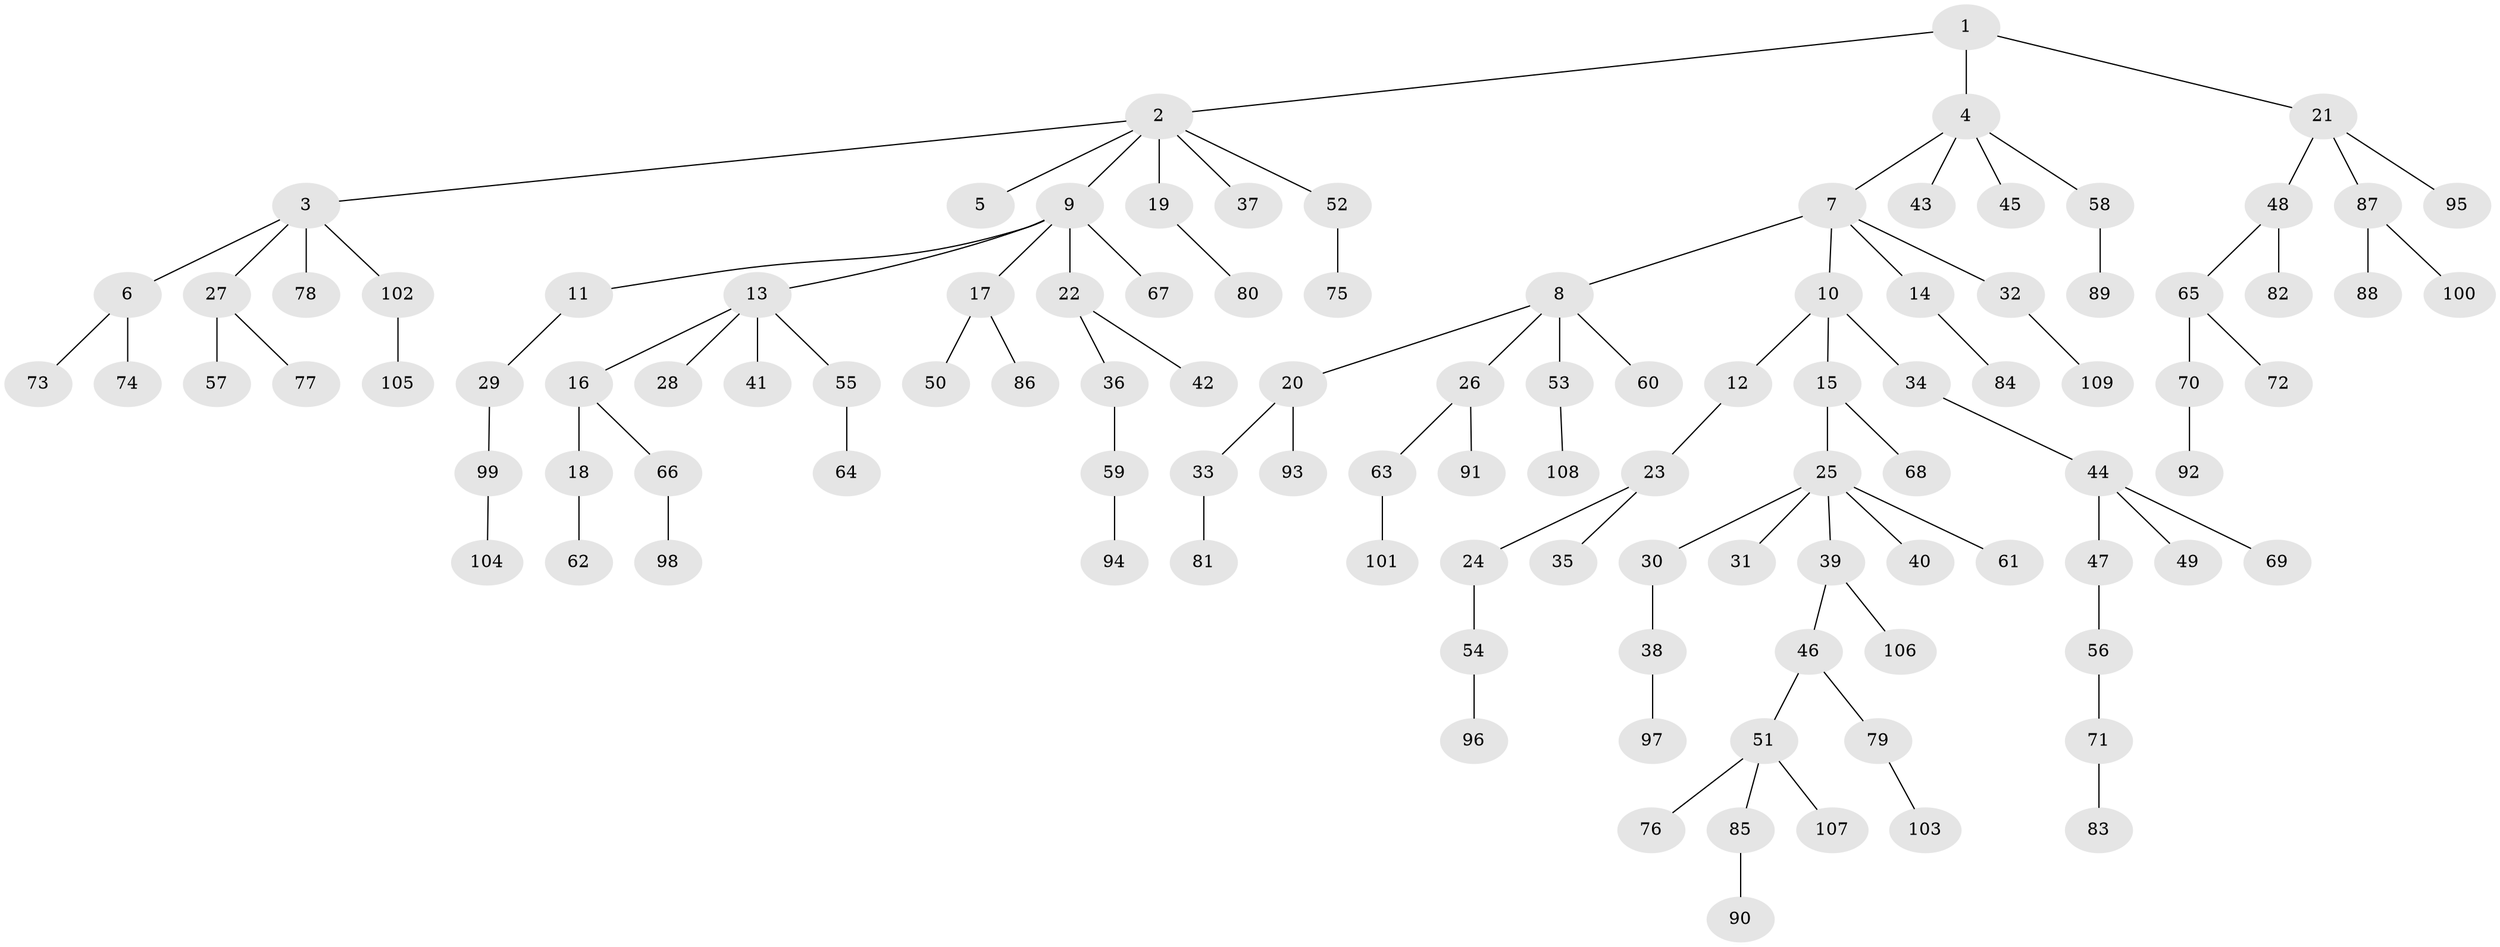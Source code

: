 // coarse degree distribution, {3: 0.09210526315789473, 7: 0.039473684210526314, 4: 0.06578947368421052, 5: 0.05263157894736842, 1: 0.6052631578947368, 2: 0.14473684210526316}
// Generated by graph-tools (version 1.1) at 2025/24/03/03/25 07:24:06]
// undirected, 109 vertices, 108 edges
graph export_dot {
graph [start="1"]
  node [color=gray90,style=filled];
  1;
  2;
  3;
  4;
  5;
  6;
  7;
  8;
  9;
  10;
  11;
  12;
  13;
  14;
  15;
  16;
  17;
  18;
  19;
  20;
  21;
  22;
  23;
  24;
  25;
  26;
  27;
  28;
  29;
  30;
  31;
  32;
  33;
  34;
  35;
  36;
  37;
  38;
  39;
  40;
  41;
  42;
  43;
  44;
  45;
  46;
  47;
  48;
  49;
  50;
  51;
  52;
  53;
  54;
  55;
  56;
  57;
  58;
  59;
  60;
  61;
  62;
  63;
  64;
  65;
  66;
  67;
  68;
  69;
  70;
  71;
  72;
  73;
  74;
  75;
  76;
  77;
  78;
  79;
  80;
  81;
  82;
  83;
  84;
  85;
  86;
  87;
  88;
  89;
  90;
  91;
  92;
  93;
  94;
  95;
  96;
  97;
  98;
  99;
  100;
  101;
  102;
  103;
  104;
  105;
  106;
  107;
  108;
  109;
  1 -- 2;
  1 -- 4;
  1 -- 21;
  2 -- 3;
  2 -- 5;
  2 -- 9;
  2 -- 19;
  2 -- 37;
  2 -- 52;
  3 -- 6;
  3 -- 27;
  3 -- 78;
  3 -- 102;
  4 -- 7;
  4 -- 43;
  4 -- 45;
  4 -- 58;
  6 -- 73;
  6 -- 74;
  7 -- 8;
  7 -- 10;
  7 -- 14;
  7 -- 32;
  8 -- 20;
  8 -- 26;
  8 -- 53;
  8 -- 60;
  9 -- 11;
  9 -- 13;
  9 -- 17;
  9 -- 22;
  9 -- 67;
  10 -- 12;
  10 -- 15;
  10 -- 34;
  11 -- 29;
  12 -- 23;
  13 -- 16;
  13 -- 28;
  13 -- 41;
  13 -- 55;
  14 -- 84;
  15 -- 25;
  15 -- 68;
  16 -- 18;
  16 -- 66;
  17 -- 50;
  17 -- 86;
  18 -- 62;
  19 -- 80;
  20 -- 33;
  20 -- 93;
  21 -- 48;
  21 -- 87;
  21 -- 95;
  22 -- 36;
  22 -- 42;
  23 -- 24;
  23 -- 35;
  24 -- 54;
  25 -- 30;
  25 -- 31;
  25 -- 39;
  25 -- 40;
  25 -- 61;
  26 -- 63;
  26 -- 91;
  27 -- 57;
  27 -- 77;
  29 -- 99;
  30 -- 38;
  32 -- 109;
  33 -- 81;
  34 -- 44;
  36 -- 59;
  38 -- 97;
  39 -- 46;
  39 -- 106;
  44 -- 47;
  44 -- 49;
  44 -- 69;
  46 -- 51;
  46 -- 79;
  47 -- 56;
  48 -- 65;
  48 -- 82;
  51 -- 76;
  51 -- 85;
  51 -- 107;
  52 -- 75;
  53 -- 108;
  54 -- 96;
  55 -- 64;
  56 -- 71;
  58 -- 89;
  59 -- 94;
  63 -- 101;
  65 -- 70;
  65 -- 72;
  66 -- 98;
  70 -- 92;
  71 -- 83;
  79 -- 103;
  85 -- 90;
  87 -- 88;
  87 -- 100;
  99 -- 104;
  102 -- 105;
}
